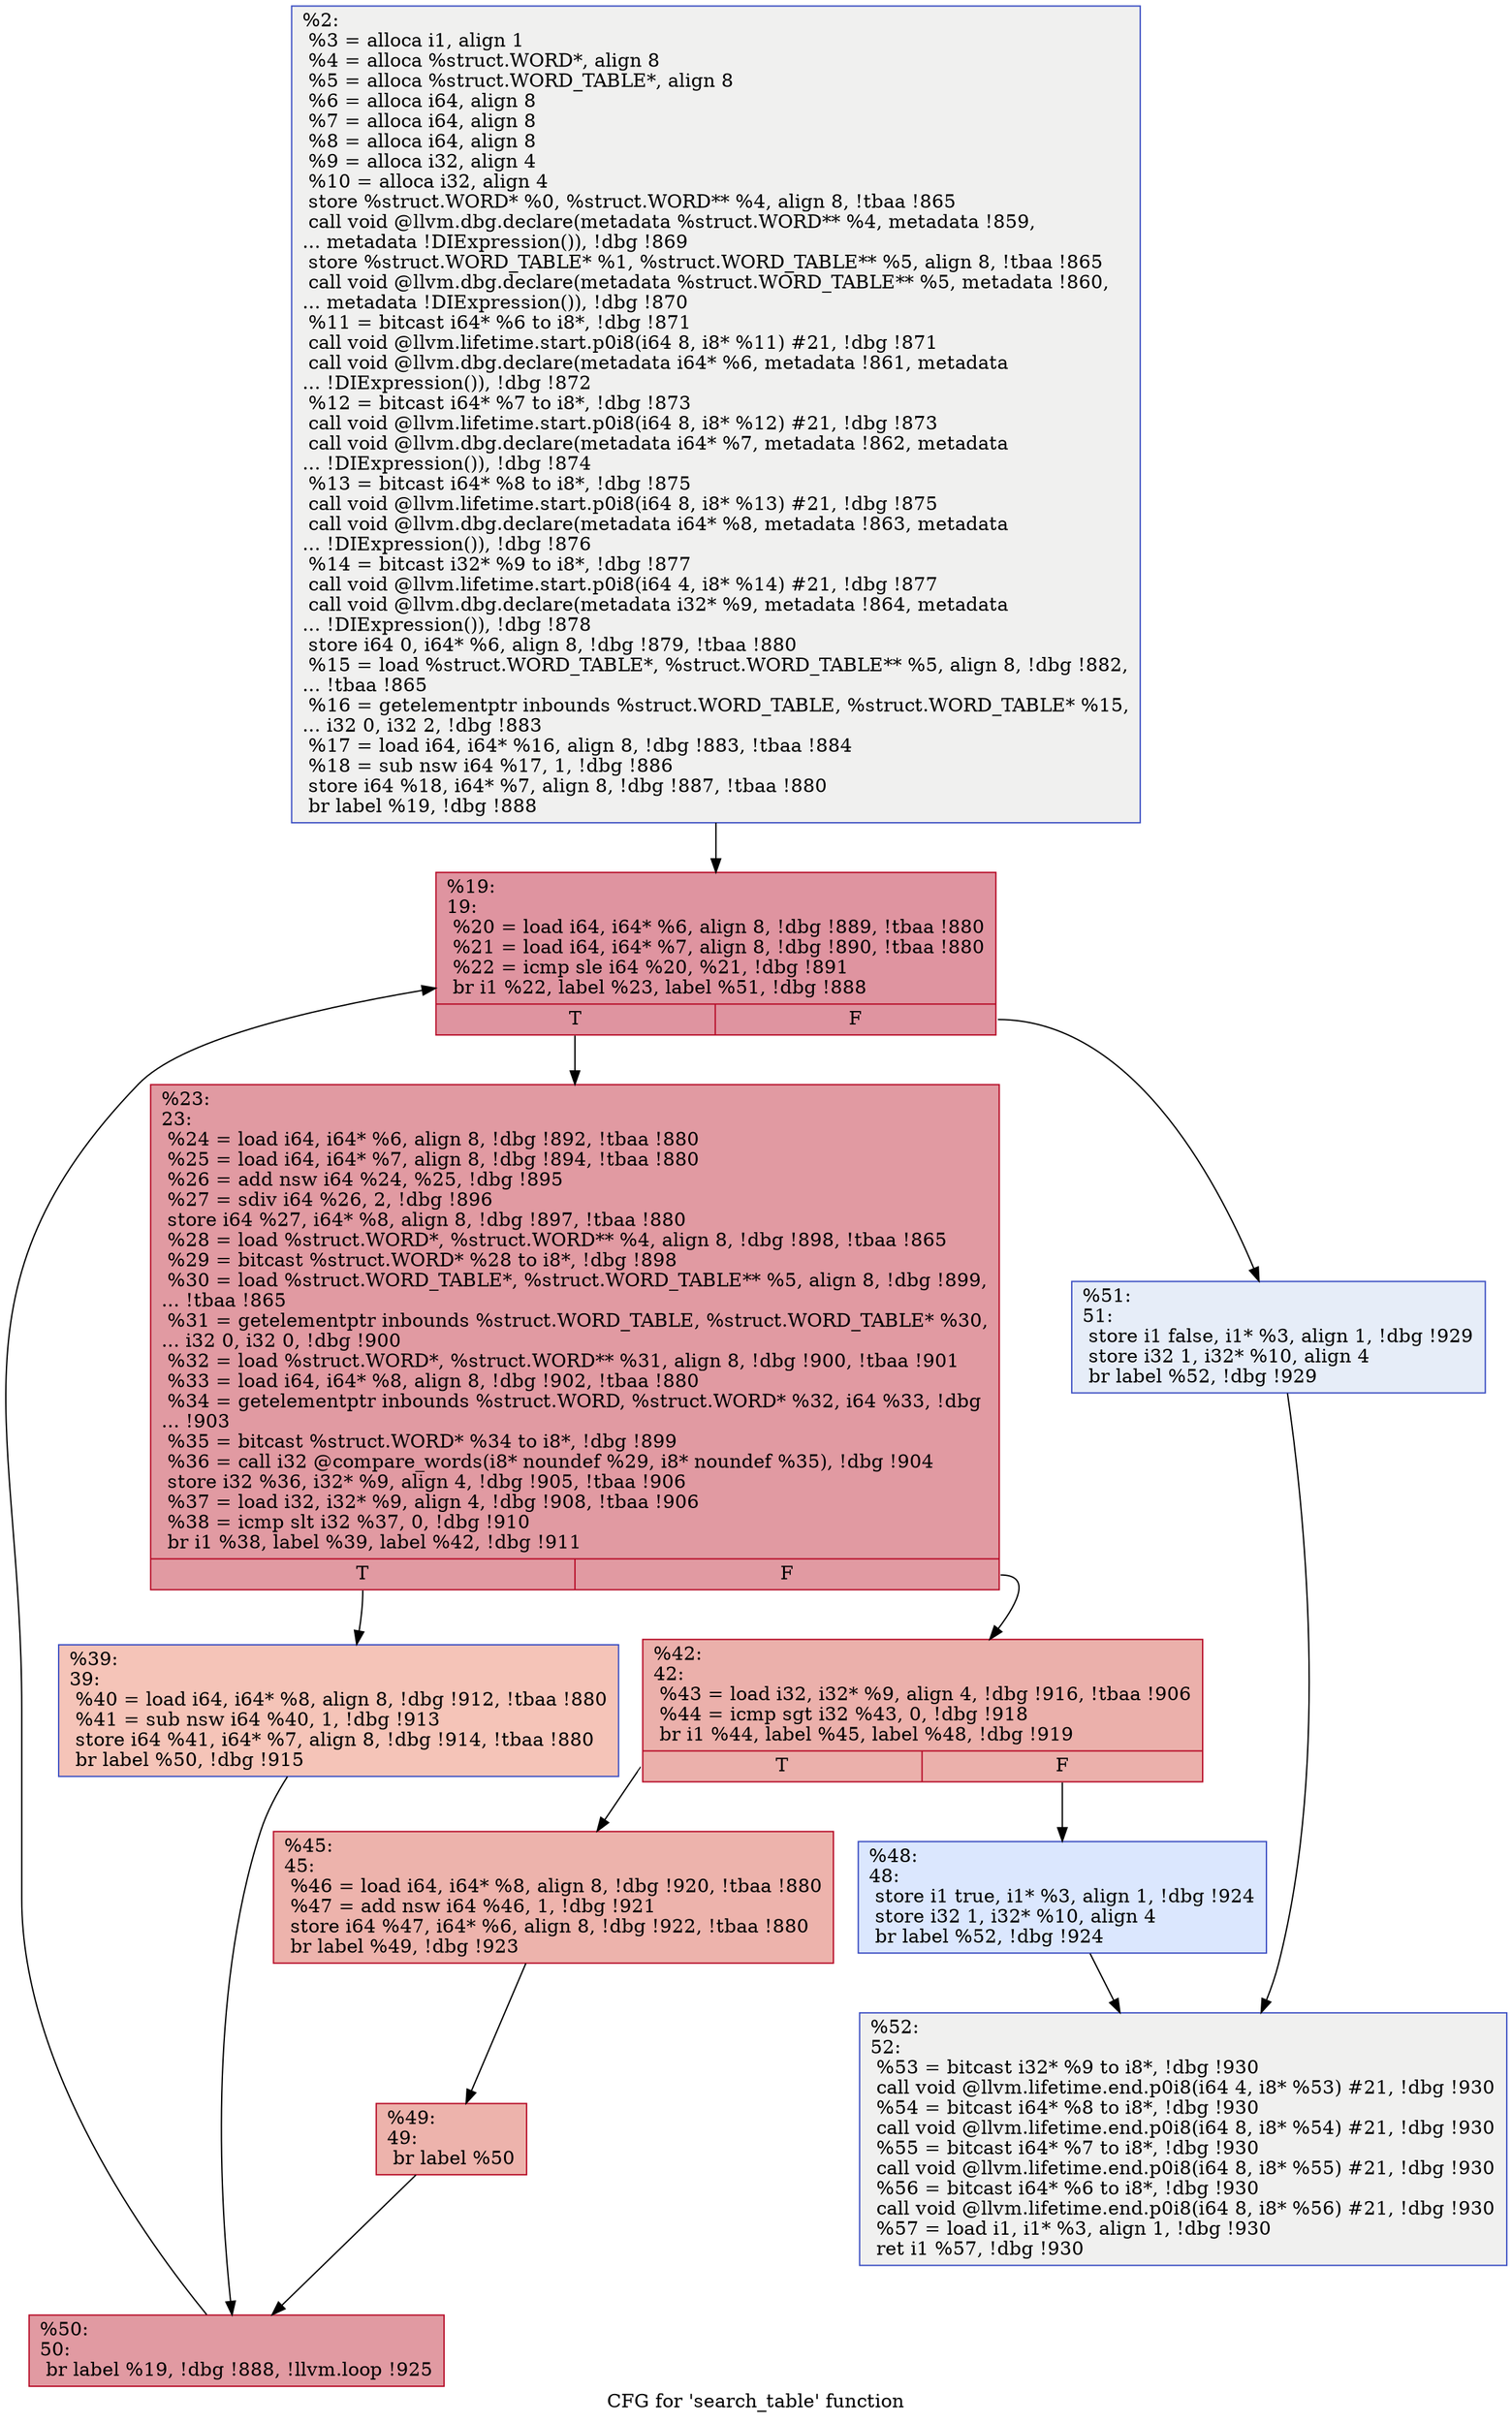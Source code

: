 digraph "CFG for 'search_table' function" {
	label="CFG for 'search_table' function";

	Node0x16aad10 [shape=record,color="#3d50c3ff", style=filled, fillcolor="#dedcdb70",label="{%2:\l  %3 = alloca i1, align 1\l  %4 = alloca %struct.WORD*, align 8\l  %5 = alloca %struct.WORD_TABLE*, align 8\l  %6 = alloca i64, align 8\l  %7 = alloca i64, align 8\l  %8 = alloca i64, align 8\l  %9 = alloca i32, align 4\l  %10 = alloca i32, align 4\l  store %struct.WORD* %0, %struct.WORD** %4, align 8, !tbaa !865\l  call void @llvm.dbg.declare(metadata %struct.WORD** %4, metadata !859,\l... metadata !DIExpression()), !dbg !869\l  store %struct.WORD_TABLE* %1, %struct.WORD_TABLE** %5, align 8, !tbaa !865\l  call void @llvm.dbg.declare(metadata %struct.WORD_TABLE** %5, metadata !860,\l... metadata !DIExpression()), !dbg !870\l  %11 = bitcast i64* %6 to i8*, !dbg !871\l  call void @llvm.lifetime.start.p0i8(i64 8, i8* %11) #21, !dbg !871\l  call void @llvm.dbg.declare(metadata i64* %6, metadata !861, metadata\l... !DIExpression()), !dbg !872\l  %12 = bitcast i64* %7 to i8*, !dbg !873\l  call void @llvm.lifetime.start.p0i8(i64 8, i8* %12) #21, !dbg !873\l  call void @llvm.dbg.declare(metadata i64* %7, metadata !862, metadata\l... !DIExpression()), !dbg !874\l  %13 = bitcast i64* %8 to i8*, !dbg !875\l  call void @llvm.lifetime.start.p0i8(i64 8, i8* %13) #21, !dbg !875\l  call void @llvm.dbg.declare(metadata i64* %8, metadata !863, metadata\l... !DIExpression()), !dbg !876\l  %14 = bitcast i32* %9 to i8*, !dbg !877\l  call void @llvm.lifetime.start.p0i8(i64 4, i8* %14) #21, !dbg !877\l  call void @llvm.dbg.declare(metadata i32* %9, metadata !864, metadata\l... !DIExpression()), !dbg !878\l  store i64 0, i64* %6, align 8, !dbg !879, !tbaa !880\l  %15 = load %struct.WORD_TABLE*, %struct.WORD_TABLE** %5, align 8, !dbg !882,\l... !tbaa !865\l  %16 = getelementptr inbounds %struct.WORD_TABLE, %struct.WORD_TABLE* %15,\l... i32 0, i32 2, !dbg !883\l  %17 = load i64, i64* %16, align 8, !dbg !883, !tbaa !884\l  %18 = sub nsw i64 %17, 1, !dbg !886\l  store i64 %18, i64* %7, align 8, !dbg !887, !tbaa !880\l  br label %19, !dbg !888\l}"];
	Node0x16aad10 -> Node0x163e890;
	Node0x163e890 [shape=record,color="#b70d28ff", style=filled, fillcolor="#b70d2870",label="{%19:\l19:                                               \l  %20 = load i64, i64* %6, align 8, !dbg !889, !tbaa !880\l  %21 = load i64, i64* %7, align 8, !dbg !890, !tbaa !880\l  %22 = icmp sle i64 %20, %21, !dbg !891\l  br i1 %22, label %23, label %51, !dbg !888\l|{<s0>T|<s1>F}}"];
	Node0x163e890:s0 -> Node0x163e8e0;
	Node0x163e890:s1 -> Node0x163eb10;
	Node0x163e8e0 [shape=record,color="#b70d28ff", style=filled, fillcolor="#bb1b2c70",label="{%23:\l23:                                               \l  %24 = load i64, i64* %6, align 8, !dbg !892, !tbaa !880\l  %25 = load i64, i64* %7, align 8, !dbg !894, !tbaa !880\l  %26 = add nsw i64 %24, %25, !dbg !895\l  %27 = sdiv i64 %26, 2, !dbg !896\l  store i64 %27, i64* %8, align 8, !dbg !897, !tbaa !880\l  %28 = load %struct.WORD*, %struct.WORD** %4, align 8, !dbg !898, !tbaa !865\l  %29 = bitcast %struct.WORD* %28 to i8*, !dbg !898\l  %30 = load %struct.WORD_TABLE*, %struct.WORD_TABLE** %5, align 8, !dbg !899,\l... !tbaa !865\l  %31 = getelementptr inbounds %struct.WORD_TABLE, %struct.WORD_TABLE* %30,\l... i32 0, i32 0, !dbg !900\l  %32 = load %struct.WORD*, %struct.WORD** %31, align 8, !dbg !900, !tbaa !901\l  %33 = load i64, i64* %8, align 8, !dbg !902, !tbaa !880\l  %34 = getelementptr inbounds %struct.WORD, %struct.WORD* %32, i64 %33, !dbg\l... !903\l  %35 = bitcast %struct.WORD* %34 to i8*, !dbg !899\l  %36 = call i32 @compare_words(i8* noundef %29, i8* noundef %35), !dbg !904\l  store i32 %36, i32* %9, align 4, !dbg !905, !tbaa !906\l  %37 = load i32, i32* %9, align 4, !dbg !908, !tbaa !906\l  %38 = icmp slt i32 %37, 0, !dbg !910\l  br i1 %38, label %39, label %42, !dbg !911\l|{<s0>T|<s1>F}}"];
	Node0x163e8e0:s0 -> Node0x163e930;
	Node0x163e8e0:s1 -> Node0x163e980;
	Node0x163e930 [shape=record,color="#3d50c3ff", style=filled, fillcolor="#e97a5f70",label="{%39:\l39:                                               \l  %40 = load i64, i64* %8, align 8, !dbg !912, !tbaa !880\l  %41 = sub nsw i64 %40, 1, !dbg !913\l  store i64 %41, i64* %7, align 8, !dbg !914, !tbaa !880\l  br label %50, !dbg !915\l}"];
	Node0x163e930 -> Node0x163eac0;
	Node0x163e980 [shape=record,color="#b70d28ff", style=filled, fillcolor="#d24b4070",label="{%42:\l42:                                               \l  %43 = load i32, i32* %9, align 4, !dbg !916, !tbaa !906\l  %44 = icmp sgt i32 %43, 0, !dbg !918\l  br i1 %44, label %45, label %48, !dbg !919\l|{<s0>T|<s1>F}}"];
	Node0x163e980:s0 -> Node0x163e9d0;
	Node0x163e980:s1 -> Node0x163ea20;
	Node0x163e9d0 [shape=record,color="#b70d28ff", style=filled, fillcolor="#d6524470",label="{%45:\l45:                                               \l  %46 = load i64, i64* %8, align 8, !dbg !920, !tbaa !880\l  %47 = add nsw i64 %46, 1, !dbg !921\l  store i64 %47, i64* %6, align 8, !dbg !922, !tbaa !880\l  br label %49, !dbg !923\l}"];
	Node0x163e9d0 -> Node0x163ea70;
	Node0x163ea20 [shape=record,color="#3d50c3ff", style=filled, fillcolor="#aec9fc70",label="{%48:\l48:                                               \l  store i1 true, i1* %3, align 1, !dbg !924\l  store i32 1, i32* %10, align 4\l  br label %52, !dbg !924\l}"];
	Node0x163ea20 -> Node0x163eb60;
	Node0x163ea70 [shape=record,color="#b70d28ff", style=filled, fillcolor="#d6524470",label="{%49:\l49:                                               \l  br label %50\l}"];
	Node0x163ea70 -> Node0x163eac0;
	Node0x163eac0 [shape=record,color="#b70d28ff", style=filled, fillcolor="#bb1b2c70",label="{%50:\l50:                                               \l  br label %19, !dbg !888, !llvm.loop !925\l}"];
	Node0x163eac0 -> Node0x163e890;
	Node0x163eb10 [shape=record,color="#3d50c3ff", style=filled, fillcolor="#c7d7f070",label="{%51:\l51:                                               \l  store i1 false, i1* %3, align 1, !dbg !929\l  store i32 1, i32* %10, align 4\l  br label %52, !dbg !929\l}"];
	Node0x163eb10 -> Node0x163eb60;
	Node0x163eb60 [shape=record,color="#3d50c3ff", style=filled, fillcolor="#dedcdb70",label="{%52:\l52:                                               \l  %53 = bitcast i32* %9 to i8*, !dbg !930\l  call void @llvm.lifetime.end.p0i8(i64 4, i8* %53) #21, !dbg !930\l  %54 = bitcast i64* %8 to i8*, !dbg !930\l  call void @llvm.lifetime.end.p0i8(i64 8, i8* %54) #21, !dbg !930\l  %55 = bitcast i64* %7 to i8*, !dbg !930\l  call void @llvm.lifetime.end.p0i8(i64 8, i8* %55) #21, !dbg !930\l  %56 = bitcast i64* %6 to i8*, !dbg !930\l  call void @llvm.lifetime.end.p0i8(i64 8, i8* %56) #21, !dbg !930\l  %57 = load i1, i1* %3, align 1, !dbg !930\l  ret i1 %57, !dbg !930\l}"];
}
